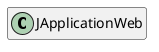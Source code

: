 @startuml
set namespaceSeparator \\
hide members
hide << alias >> circle

class JApplicationWeb
@enduml
